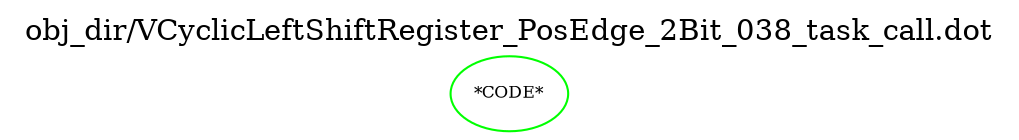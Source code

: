 digraph v3graph {
	graph	[label="obj_dir/VCyclicLeftShiftRegister_PosEdge_2Bit_038_task_call.dot",
		 labelloc=t, labeljust=l,
		 //size="7.5,10",
		 rankdir=TB];
	n0	[fontsize=8 label="*CODE*", color=green];
}
